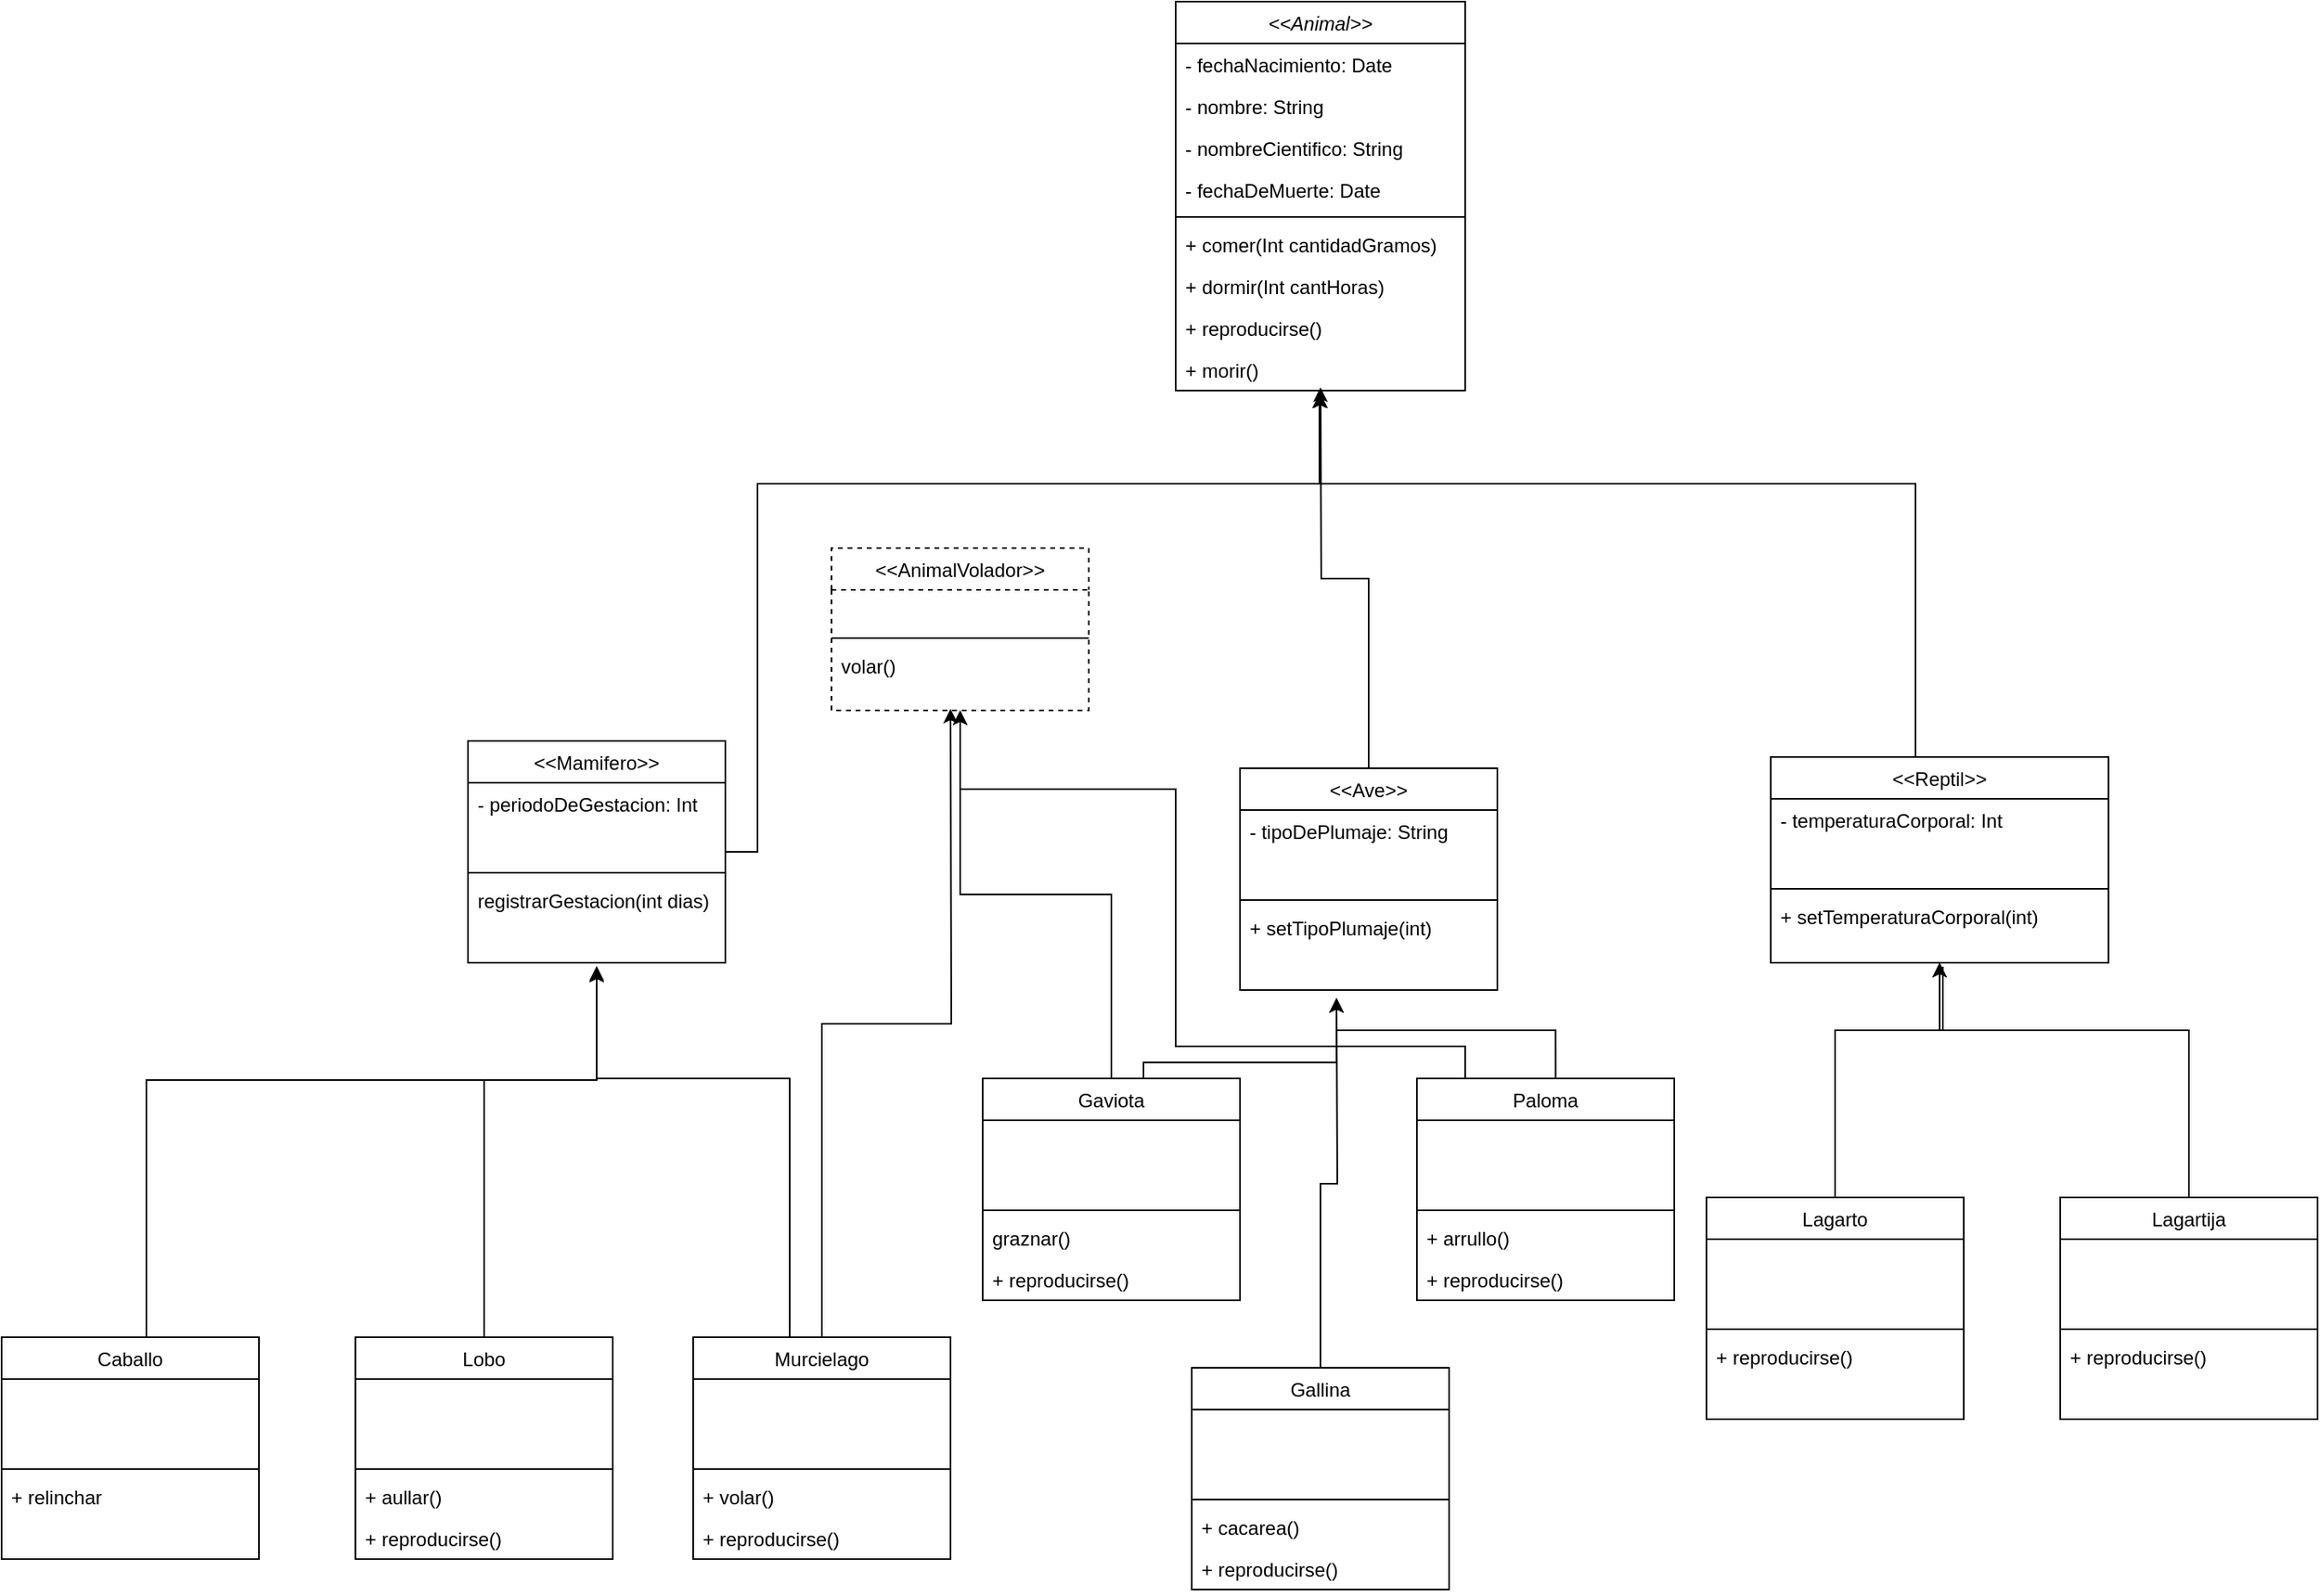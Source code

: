 <mxfile version="21.5.2" type="device">
  <diagram id="C5RBs43oDa-KdzZeNtuy" name="Page-1">
    <mxGraphModel dx="3197" dy="1965" grid="1" gridSize="10" guides="1" tooltips="1" connect="1" arrows="1" fold="1" page="1" pageScale="1" pageWidth="827" pageHeight="1169" math="0" shadow="0">
      <root>
        <mxCell id="WIyWlLk6GJQsqaUBKTNV-0" />
        <mxCell id="WIyWlLk6GJQsqaUBKTNV-1" parent="WIyWlLk6GJQsqaUBKTNV-0" />
        <mxCell id="zkfFHV4jXpPFQw0GAbJ--0" value="&lt;&lt;Animal&gt;&gt;" style="swimlane;fontStyle=2;align=center;verticalAlign=top;childLayout=stackLayout;horizontal=1;startSize=26;horizontalStack=0;resizeParent=1;resizeLast=0;collapsible=1;marginBottom=0;rounded=0;shadow=0;strokeWidth=1;" parent="WIyWlLk6GJQsqaUBKTNV-1" vertex="1">
          <mxGeometry x="40" y="70" width="180" height="242" as="geometry">
            <mxRectangle x="230" y="140" width="160" height="26" as="alternateBounds" />
          </mxGeometry>
        </mxCell>
        <mxCell id="U75NfMlTSn3KcqyZ_Lps-0" value="- fechaNacimiento: Date" style="text;align=left;verticalAlign=top;spacingLeft=4;spacingRight=4;overflow=hidden;rotatable=0;points=[[0,0.5],[1,0.5]];portConstraint=eastwest;" vertex="1" parent="zkfFHV4jXpPFQw0GAbJ--0">
          <mxGeometry y="26" width="180" height="26" as="geometry" />
        </mxCell>
        <mxCell id="U75NfMlTSn3KcqyZ_Lps-1" value="- nombre: String" style="text;align=left;verticalAlign=top;spacingLeft=4;spacingRight=4;overflow=hidden;rotatable=0;points=[[0,0.5],[1,0.5]];portConstraint=eastwest;" vertex="1" parent="zkfFHV4jXpPFQw0GAbJ--0">
          <mxGeometry y="52" width="180" height="26" as="geometry" />
        </mxCell>
        <mxCell id="zkfFHV4jXpPFQw0GAbJ--1" value="- nombreCientifico: String" style="text;align=left;verticalAlign=top;spacingLeft=4;spacingRight=4;overflow=hidden;rotatable=0;points=[[0,0.5],[1,0.5]];portConstraint=eastwest;" parent="zkfFHV4jXpPFQw0GAbJ--0" vertex="1">
          <mxGeometry y="78" width="180" height="26" as="geometry" />
        </mxCell>
        <mxCell id="U75NfMlTSn3KcqyZ_Lps-2" value="- fechaDeMuerte: Date" style="text;align=left;verticalAlign=top;spacingLeft=4;spacingRight=4;overflow=hidden;rotatable=0;points=[[0,0.5],[1,0.5]];portConstraint=eastwest;" vertex="1" parent="zkfFHV4jXpPFQw0GAbJ--0">
          <mxGeometry y="104" width="180" height="26" as="geometry" />
        </mxCell>
        <mxCell id="zkfFHV4jXpPFQw0GAbJ--4" value="" style="line;html=1;strokeWidth=1;align=left;verticalAlign=middle;spacingTop=-1;spacingLeft=3;spacingRight=3;rotatable=0;labelPosition=right;points=[];portConstraint=eastwest;" parent="zkfFHV4jXpPFQw0GAbJ--0" vertex="1">
          <mxGeometry y="130" width="180" height="8" as="geometry" />
        </mxCell>
        <mxCell id="U75NfMlTSn3KcqyZ_Lps-3" value="+ comer(Int cantidadGramos)" style="text;align=left;verticalAlign=top;spacingLeft=4;spacingRight=4;overflow=hidden;rotatable=0;points=[[0,0.5],[1,0.5]];portConstraint=eastwest;" vertex="1" parent="zkfFHV4jXpPFQw0GAbJ--0">
          <mxGeometry y="138" width="180" height="26" as="geometry" />
        </mxCell>
        <mxCell id="U75NfMlTSn3KcqyZ_Lps-68" value="+ dormir(Int cantHoras)" style="text;align=left;verticalAlign=top;spacingLeft=4;spacingRight=4;overflow=hidden;rotatable=0;points=[[0,0.5],[1,0.5]];portConstraint=eastwest;" vertex="1" parent="zkfFHV4jXpPFQw0GAbJ--0">
          <mxGeometry y="164" width="180" height="26" as="geometry" />
        </mxCell>
        <mxCell id="U75NfMlTSn3KcqyZ_Lps-70" value="+ reproducirse()" style="text;align=left;verticalAlign=top;spacingLeft=4;spacingRight=4;overflow=hidden;rotatable=0;points=[[0,0.5],[1,0.5]];portConstraint=eastwest;" vertex="1" parent="zkfFHV4jXpPFQw0GAbJ--0">
          <mxGeometry y="190" width="180" height="26" as="geometry" />
        </mxCell>
        <mxCell id="U75NfMlTSn3KcqyZ_Lps-69" value="+ morir()" style="text;align=left;verticalAlign=top;spacingLeft=4;spacingRight=4;overflow=hidden;rotatable=0;points=[[0,0.5],[1,0.5]];portConstraint=eastwest;" vertex="1" parent="zkfFHV4jXpPFQw0GAbJ--0">
          <mxGeometry y="216" width="180" height="26" as="geometry" />
        </mxCell>
        <mxCell id="U75NfMlTSn3KcqyZ_Lps-22" style="edgeStyle=orthogonalEdgeStyle;rounded=0;orthogonalLoop=1;jettySize=auto;html=1;entryX=0.445;entryY=1.149;entryDx=0;entryDy=0;entryPerimeter=0;" edge="1" parent="WIyWlLk6GJQsqaUBKTNV-1" source="U75NfMlTSn3KcqyZ_Lps-4">
          <mxGeometry relative="1" as="geometry">
            <mxPoint x="130.1" y="313.874" as="targetPoint" />
            <Array as="points">
              <mxPoint x="-220" y="370" />
              <mxPoint x="130" y="370" />
            </Array>
          </mxGeometry>
        </mxCell>
        <mxCell id="U75NfMlTSn3KcqyZ_Lps-4" value="&lt;&lt;Mamifero&gt;&gt;" style="swimlane;fontStyle=0;align=center;verticalAlign=top;childLayout=stackLayout;horizontal=1;startSize=26;horizontalStack=0;resizeParent=1;resizeLast=0;collapsible=1;marginBottom=0;rounded=0;shadow=0;strokeWidth=1;" vertex="1" parent="WIyWlLk6GJQsqaUBKTNV-1">
          <mxGeometry x="-400" y="530" width="160" height="138" as="geometry">
            <mxRectangle x="130" y="380" width="160" height="26" as="alternateBounds" />
          </mxGeometry>
        </mxCell>
        <mxCell id="U75NfMlTSn3KcqyZ_Lps-5" value="- periodoDeGestacion: Int" style="text;align=left;verticalAlign=top;spacingLeft=4;spacingRight=4;overflow=hidden;rotatable=0;points=[[0,0.5],[1,0.5]];portConstraint=eastwest;" vertex="1" parent="U75NfMlTSn3KcqyZ_Lps-4">
          <mxGeometry y="26" width="160" height="26" as="geometry" />
        </mxCell>
        <mxCell id="U75NfMlTSn3KcqyZ_Lps-6" value=" " style="text;align=left;verticalAlign=top;spacingLeft=4;spacingRight=4;overflow=hidden;rotatable=0;points=[[0,0.5],[1,0.5]];portConstraint=eastwest;rounded=0;shadow=0;html=0;" vertex="1" parent="U75NfMlTSn3KcqyZ_Lps-4">
          <mxGeometry y="52" width="160" height="26" as="geometry" />
        </mxCell>
        <mxCell id="U75NfMlTSn3KcqyZ_Lps-7" value="" style="line;html=1;strokeWidth=1;align=left;verticalAlign=middle;spacingTop=-1;spacingLeft=3;spacingRight=3;rotatable=0;labelPosition=right;points=[];portConstraint=eastwest;" vertex="1" parent="U75NfMlTSn3KcqyZ_Lps-4">
          <mxGeometry y="78" width="160" height="8" as="geometry" />
        </mxCell>
        <mxCell id="U75NfMlTSn3KcqyZ_Lps-9" value="registrarGestacion(int dias)" style="text;align=left;verticalAlign=top;spacingLeft=4;spacingRight=4;overflow=hidden;rotatable=0;points=[[0,0.5],[1,0.5]];portConstraint=eastwest;" vertex="1" parent="U75NfMlTSn3KcqyZ_Lps-4">
          <mxGeometry y="86" width="160" height="26" as="geometry" />
        </mxCell>
        <mxCell id="U75NfMlTSn3KcqyZ_Lps-23" style="edgeStyle=orthogonalEdgeStyle;rounded=0;orthogonalLoop=1;jettySize=auto;html=1;" edge="1" parent="WIyWlLk6GJQsqaUBKTNV-1" source="U75NfMlTSn3KcqyZ_Lps-10">
          <mxGeometry relative="1" as="geometry">
            <mxPoint x="130" y="310" as="targetPoint" />
          </mxGeometry>
        </mxCell>
        <mxCell id="U75NfMlTSn3KcqyZ_Lps-10" value="&lt;&lt;Ave&gt;&gt;" style="swimlane;fontStyle=0;align=center;verticalAlign=top;childLayout=stackLayout;horizontal=1;startSize=26;horizontalStack=0;resizeParent=1;resizeLast=0;collapsible=1;marginBottom=0;rounded=0;shadow=0;strokeWidth=1;" vertex="1" parent="WIyWlLk6GJQsqaUBKTNV-1">
          <mxGeometry x="80" y="547" width="160" height="138" as="geometry">
            <mxRectangle x="130" y="380" width="160" height="26" as="alternateBounds" />
          </mxGeometry>
        </mxCell>
        <mxCell id="U75NfMlTSn3KcqyZ_Lps-11" value="- tipoDePlumaje: String" style="text;align=left;verticalAlign=top;spacingLeft=4;spacingRight=4;overflow=hidden;rotatable=0;points=[[0,0.5],[1,0.5]];portConstraint=eastwest;" vertex="1" parent="U75NfMlTSn3KcqyZ_Lps-10">
          <mxGeometry y="26" width="160" height="26" as="geometry" />
        </mxCell>
        <mxCell id="U75NfMlTSn3KcqyZ_Lps-12" value=" " style="text;align=left;verticalAlign=top;spacingLeft=4;spacingRight=4;overflow=hidden;rotatable=0;points=[[0,0.5],[1,0.5]];portConstraint=eastwest;rounded=0;shadow=0;html=0;" vertex="1" parent="U75NfMlTSn3KcqyZ_Lps-10">
          <mxGeometry y="52" width="160" height="26" as="geometry" />
        </mxCell>
        <mxCell id="U75NfMlTSn3KcqyZ_Lps-13" value="" style="line;html=1;strokeWidth=1;align=left;verticalAlign=middle;spacingTop=-1;spacingLeft=3;spacingRight=3;rotatable=0;labelPosition=right;points=[];portConstraint=eastwest;" vertex="1" parent="U75NfMlTSn3KcqyZ_Lps-10">
          <mxGeometry y="78" width="160" height="8" as="geometry" />
        </mxCell>
        <mxCell id="U75NfMlTSn3KcqyZ_Lps-112" value="+ setTipoPlumaje(int)" style="text;align=left;verticalAlign=top;spacingLeft=4;spacingRight=4;overflow=hidden;rotatable=0;points=[[0,0.5],[1,0.5]];portConstraint=eastwest;" vertex="1" parent="U75NfMlTSn3KcqyZ_Lps-10">
          <mxGeometry y="86" width="160" height="26" as="geometry" />
        </mxCell>
        <mxCell id="U75NfMlTSn3KcqyZ_Lps-24" style="edgeStyle=orthogonalEdgeStyle;rounded=0;orthogonalLoop=1;jettySize=auto;html=1;entryX=0.441;entryY=1.149;entryDx=0;entryDy=0;entryPerimeter=0;" edge="1" parent="WIyWlLk6GJQsqaUBKTNV-1" source="U75NfMlTSn3KcqyZ_Lps-16">
          <mxGeometry relative="1" as="geometry">
            <mxPoint x="129.38" y="313.874" as="targetPoint" />
            <Array as="points">
              <mxPoint x="500" y="370" />
              <mxPoint x="129" y="370" />
            </Array>
          </mxGeometry>
        </mxCell>
        <mxCell id="U75NfMlTSn3KcqyZ_Lps-16" value="&lt;&lt;Reptil&gt;&gt;" style="swimlane;fontStyle=0;align=center;verticalAlign=top;childLayout=stackLayout;horizontal=1;startSize=26;horizontalStack=0;resizeParent=1;resizeLast=0;collapsible=1;marginBottom=0;rounded=0;shadow=0;strokeWidth=1;" vertex="1" parent="WIyWlLk6GJQsqaUBKTNV-1">
          <mxGeometry x="410" y="540" width="210" height="128" as="geometry">
            <mxRectangle x="130" y="380" width="160" height="26" as="alternateBounds" />
          </mxGeometry>
        </mxCell>
        <mxCell id="U75NfMlTSn3KcqyZ_Lps-17" value="- temperaturaCorporal: Int" style="text;align=left;verticalAlign=top;spacingLeft=4;spacingRight=4;overflow=hidden;rotatable=0;points=[[0,0.5],[1,0.5]];portConstraint=eastwest;" vertex="1" parent="U75NfMlTSn3KcqyZ_Lps-16">
          <mxGeometry y="26" width="210" height="26" as="geometry" />
        </mxCell>
        <mxCell id="U75NfMlTSn3KcqyZ_Lps-18" value=" " style="text;align=left;verticalAlign=top;spacingLeft=4;spacingRight=4;overflow=hidden;rotatable=0;points=[[0,0.5],[1,0.5]];portConstraint=eastwest;rounded=0;shadow=0;html=0;" vertex="1" parent="U75NfMlTSn3KcqyZ_Lps-16">
          <mxGeometry y="52" width="210" height="26" as="geometry" />
        </mxCell>
        <mxCell id="U75NfMlTSn3KcqyZ_Lps-19" value="" style="line;html=1;strokeWidth=1;align=left;verticalAlign=middle;spacingTop=-1;spacingLeft=3;spacingRight=3;rotatable=0;labelPosition=right;points=[];portConstraint=eastwest;" vertex="1" parent="U75NfMlTSn3KcqyZ_Lps-16">
          <mxGeometry y="78" width="210" height="8" as="geometry" />
        </mxCell>
        <mxCell id="U75NfMlTSn3KcqyZ_Lps-21" value="+ setTemperaturaCorporal(int)" style="text;align=left;verticalAlign=top;spacingLeft=4;spacingRight=4;overflow=hidden;rotatable=0;points=[[0,0.5],[1,0.5]];portConstraint=eastwest;" vertex="1" parent="U75NfMlTSn3KcqyZ_Lps-16">
          <mxGeometry y="86" width="210" height="26" as="geometry" />
        </mxCell>
        <mxCell id="U75NfMlTSn3KcqyZ_Lps-81" style="edgeStyle=orthogonalEdgeStyle;rounded=0;orthogonalLoop=1;jettySize=auto;html=1;" edge="1" parent="WIyWlLk6GJQsqaUBKTNV-1" source="U75NfMlTSn3KcqyZ_Lps-25">
          <mxGeometry relative="1" as="geometry">
            <mxPoint x="140" y="690" as="targetPoint" />
            <Array as="points">
              <mxPoint x="20" y="730" />
              <mxPoint x="140" y="730" />
            </Array>
          </mxGeometry>
        </mxCell>
        <mxCell id="U75NfMlTSn3KcqyZ_Lps-95" style="edgeStyle=orthogonalEdgeStyle;rounded=0;orthogonalLoop=1;jettySize=auto;html=1;entryX=0.5;entryY=1;entryDx=0;entryDy=0;" edge="1" parent="WIyWlLk6GJQsqaUBKTNV-1" source="U75NfMlTSn3KcqyZ_Lps-25" target="U75NfMlTSn3KcqyZ_Lps-88">
          <mxGeometry relative="1" as="geometry" />
        </mxCell>
        <mxCell id="U75NfMlTSn3KcqyZ_Lps-25" value="Gaviota" style="swimlane;fontStyle=0;align=center;verticalAlign=top;childLayout=stackLayout;horizontal=1;startSize=26;horizontalStack=0;resizeParent=1;resizeLast=0;collapsible=1;marginBottom=0;rounded=0;shadow=0;strokeWidth=1;" vertex="1" parent="WIyWlLk6GJQsqaUBKTNV-1">
          <mxGeometry x="-80" y="740" width="160" height="138" as="geometry">
            <mxRectangle x="130" y="380" width="160" height="26" as="alternateBounds" />
          </mxGeometry>
        </mxCell>
        <mxCell id="U75NfMlTSn3KcqyZ_Lps-26" value=" " style="text;align=left;verticalAlign=top;spacingLeft=4;spacingRight=4;overflow=hidden;rotatable=0;points=[[0,0.5],[1,0.5]];portConstraint=eastwest;" vertex="1" parent="U75NfMlTSn3KcqyZ_Lps-25">
          <mxGeometry y="26" width="160" height="26" as="geometry" />
        </mxCell>
        <mxCell id="U75NfMlTSn3KcqyZ_Lps-27" value=" " style="text;align=left;verticalAlign=top;spacingLeft=4;spacingRight=4;overflow=hidden;rotatable=0;points=[[0,0.5],[1,0.5]];portConstraint=eastwest;rounded=0;shadow=0;html=0;" vertex="1" parent="U75NfMlTSn3KcqyZ_Lps-25">
          <mxGeometry y="52" width="160" height="26" as="geometry" />
        </mxCell>
        <mxCell id="U75NfMlTSn3KcqyZ_Lps-28" value="" style="line;html=1;strokeWidth=1;align=left;verticalAlign=middle;spacingTop=-1;spacingLeft=3;spacingRight=3;rotatable=0;labelPosition=right;points=[];portConstraint=eastwest;" vertex="1" parent="U75NfMlTSn3KcqyZ_Lps-25">
          <mxGeometry y="78" width="160" height="8" as="geometry" />
        </mxCell>
        <mxCell id="U75NfMlTSn3KcqyZ_Lps-30" value="graznar()" style="text;align=left;verticalAlign=top;spacingLeft=4;spacingRight=4;overflow=hidden;rotatable=0;points=[[0,0.5],[1,0.5]];portConstraint=eastwest;" vertex="1" parent="U75NfMlTSn3KcqyZ_Lps-25">
          <mxGeometry y="86" width="160" height="26" as="geometry" />
        </mxCell>
        <mxCell id="U75NfMlTSn3KcqyZ_Lps-107" value="+ reproducirse()" style="text;align=left;verticalAlign=top;spacingLeft=4;spacingRight=4;overflow=hidden;rotatable=0;points=[[0,0.5],[1,0.5]];portConstraint=eastwest;" vertex="1" parent="U75NfMlTSn3KcqyZ_Lps-25">
          <mxGeometry y="112" width="160" height="26" as="geometry" />
        </mxCell>
        <mxCell id="U75NfMlTSn3KcqyZ_Lps-80" style="edgeStyle=orthogonalEdgeStyle;rounded=0;orthogonalLoop=1;jettySize=auto;html=1;exitX=0.539;exitY=-0.004;exitDx=0;exitDy=0;exitPerimeter=0;" edge="1" parent="WIyWlLk6GJQsqaUBKTNV-1" source="U75NfMlTSn3KcqyZ_Lps-31">
          <mxGeometry relative="1" as="geometry">
            <mxPoint x="140" y="690" as="targetPoint" />
            <Array as="points">
              <mxPoint x="276" y="710" />
              <mxPoint x="140" y="710" />
            </Array>
          </mxGeometry>
        </mxCell>
        <mxCell id="U75NfMlTSn3KcqyZ_Lps-96" style="edgeStyle=orthogonalEdgeStyle;rounded=0;orthogonalLoop=1;jettySize=auto;html=1;entryX=0.5;entryY=1;entryDx=0;entryDy=0;" edge="1" parent="WIyWlLk6GJQsqaUBKTNV-1" source="U75NfMlTSn3KcqyZ_Lps-31" target="U75NfMlTSn3KcqyZ_Lps-88">
          <mxGeometry relative="1" as="geometry">
            <Array as="points">
              <mxPoint x="220" y="720" />
              <mxPoint x="40" y="720" />
              <mxPoint x="40" y="560" />
              <mxPoint x="-94" y="560" />
            </Array>
          </mxGeometry>
        </mxCell>
        <mxCell id="U75NfMlTSn3KcqyZ_Lps-31" value="Paloma" style="swimlane;fontStyle=0;align=center;verticalAlign=top;childLayout=stackLayout;horizontal=1;startSize=26;horizontalStack=0;resizeParent=1;resizeLast=0;collapsible=1;marginBottom=0;rounded=0;shadow=0;strokeWidth=1;" vertex="1" parent="WIyWlLk6GJQsqaUBKTNV-1">
          <mxGeometry x="190" y="740" width="160" height="138" as="geometry">
            <mxRectangle x="130" y="380" width="160" height="26" as="alternateBounds" />
          </mxGeometry>
        </mxCell>
        <mxCell id="U75NfMlTSn3KcqyZ_Lps-32" value=" " style="text;align=left;verticalAlign=top;spacingLeft=4;spacingRight=4;overflow=hidden;rotatable=0;points=[[0,0.5],[1,0.5]];portConstraint=eastwest;" vertex="1" parent="U75NfMlTSn3KcqyZ_Lps-31">
          <mxGeometry y="26" width="160" height="26" as="geometry" />
        </mxCell>
        <mxCell id="U75NfMlTSn3KcqyZ_Lps-33" value=" " style="text;align=left;verticalAlign=top;spacingLeft=4;spacingRight=4;overflow=hidden;rotatable=0;points=[[0,0.5],[1,0.5]];portConstraint=eastwest;rounded=0;shadow=0;html=0;" vertex="1" parent="U75NfMlTSn3KcqyZ_Lps-31">
          <mxGeometry y="52" width="160" height="26" as="geometry" />
        </mxCell>
        <mxCell id="U75NfMlTSn3KcqyZ_Lps-34" value="" style="line;html=1;strokeWidth=1;align=left;verticalAlign=middle;spacingTop=-1;spacingLeft=3;spacingRight=3;rotatable=0;labelPosition=right;points=[];portConstraint=eastwest;" vertex="1" parent="U75NfMlTSn3KcqyZ_Lps-31">
          <mxGeometry y="78" width="160" height="8" as="geometry" />
        </mxCell>
        <mxCell id="U75NfMlTSn3KcqyZ_Lps-36" value="+ arrullo()" style="text;align=left;verticalAlign=top;spacingLeft=4;spacingRight=4;overflow=hidden;rotatable=0;points=[[0,0.5],[1,0.5]];portConstraint=eastwest;" vertex="1" parent="U75NfMlTSn3KcqyZ_Lps-31">
          <mxGeometry y="86" width="160" height="26" as="geometry" />
        </mxCell>
        <mxCell id="U75NfMlTSn3KcqyZ_Lps-108" value="+ reproducirse()" style="text;align=left;verticalAlign=top;spacingLeft=4;spacingRight=4;overflow=hidden;rotatable=0;points=[[0,0.5],[1,0.5]];portConstraint=eastwest;" vertex="1" parent="U75NfMlTSn3KcqyZ_Lps-31">
          <mxGeometry y="112" width="160" height="26" as="geometry" />
        </mxCell>
        <mxCell id="U75NfMlTSn3KcqyZ_Lps-86" style="edgeStyle=orthogonalEdgeStyle;rounded=0;orthogonalLoop=1;jettySize=auto;html=1;" edge="1" parent="WIyWlLk6GJQsqaUBKTNV-1" source="U75NfMlTSn3KcqyZ_Lps-37">
          <mxGeometry relative="1" as="geometry">
            <mxPoint x="-320" y="671" as="targetPoint" />
            <Array as="points">
              <mxPoint x="-600" y="741" />
              <mxPoint x="-320" y="741" />
            </Array>
          </mxGeometry>
        </mxCell>
        <mxCell id="U75NfMlTSn3KcqyZ_Lps-37" value="Caballo" style="swimlane;fontStyle=0;align=center;verticalAlign=top;childLayout=stackLayout;horizontal=1;startSize=26;horizontalStack=0;resizeParent=1;resizeLast=0;collapsible=1;marginBottom=0;rounded=0;shadow=0;strokeWidth=1;" vertex="1" parent="WIyWlLk6GJQsqaUBKTNV-1">
          <mxGeometry x="-690" y="901" width="160" height="138" as="geometry">
            <mxRectangle x="130" y="380" width="160" height="26" as="alternateBounds" />
          </mxGeometry>
        </mxCell>
        <mxCell id="U75NfMlTSn3KcqyZ_Lps-38" value=" " style="text;align=left;verticalAlign=top;spacingLeft=4;spacingRight=4;overflow=hidden;rotatable=0;points=[[0,0.5],[1,0.5]];portConstraint=eastwest;" vertex="1" parent="U75NfMlTSn3KcqyZ_Lps-37">
          <mxGeometry y="26" width="160" height="26" as="geometry" />
        </mxCell>
        <mxCell id="U75NfMlTSn3KcqyZ_Lps-39" value=" " style="text;align=left;verticalAlign=top;spacingLeft=4;spacingRight=4;overflow=hidden;rotatable=0;points=[[0,0.5],[1,0.5]];portConstraint=eastwest;rounded=0;shadow=0;html=0;" vertex="1" parent="U75NfMlTSn3KcqyZ_Lps-37">
          <mxGeometry y="52" width="160" height="26" as="geometry" />
        </mxCell>
        <mxCell id="U75NfMlTSn3KcqyZ_Lps-40" value="" style="line;html=1;strokeWidth=1;align=left;verticalAlign=middle;spacingTop=-1;spacingLeft=3;spacingRight=3;rotatable=0;labelPosition=right;points=[];portConstraint=eastwest;" vertex="1" parent="U75NfMlTSn3KcqyZ_Lps-37">
          <mxGeometry y="78" width="160" height="8" as="geometry" />
        </mxCell>
        <mxCell id="U75NfMlTSn3KcqyZ_Lps-42" value="+ relinchar" style="text;align=left;verticalAlign=top;spacingLeft=4;spacingRight=4;overflow=hidden;rotatable=0;points=[[0,0.5],[1,0.5]];portConstraint=eastwest;" vertex="1" parent="U75NfMlTSn3KcqyZ_Lps-37">
          <mxGeometry y="86" width="160" height="26" as="geometry" />
        </mxCell>
        <mxCell id="U75NfMlTSn3KcqyZ_Lps-85" style="edgeStyle=orthogonalEdgeStyle;rounded=0;orthogonalLoop=1;jettySize=auto;html=1;" edge="1" parent="WIyWlLk6GJQsqaUBKTNV-1" source="U75NfMlTSn3KcqyZ_Lps-43">
          <mxGeometry relative="1" as="geometry">
            <mxPoint x="-320" y="671" as="targetPoint" />
            <Array as="points">
              <mxPoint x="-390" y="741" />
              <mxPoint x="-320" y="741" />
              <mxPoint x="-320" y="671" />
            </Array>
          </mxGeometry>
        </mxCell>
        <mxCell id="U75NfMlTSn3KcqyZ_Lps-43" value="Lobo" style="swimlane;fontStyle=0;align=center;verticalAlign=top;childLayout=stackLayout;horizontal=1;startSize=26;horizontalStack=0;resizeParent=1;resizeLast=0;collapsible=1;marginBottom=0;rounded=0;shadow=0;strokeWidth=1;" vertex="1" parent="WIyWlLk6GJQsqaUBKTNV-1">
          <mxGeometry x="-470" y="901" width="160" height="138" as="geometry">
            <mxRectangle x="130" y="380" width="160" height="26" as="alternateBounds" />
          </mxGeometry>
        </mxCell>
        <mxCell id="U75NfMlTSn3KcqyZ_Lps-44" value=" " style="text;align=left;verticalAlign=top;spacingLeft=4;spacingRight=4;overflow=hidden;rotatable=0;points=[[0,0.5],[1,0.5]];portConstraint=eastwest;" vertex="1" parent="U75NfMlTSn3KcqyZ_Lps-43">
          <mxGeometry y="26" width="160" height="26" as="geometry" />
        </mxCell>
        <mxCell id="U75NfMlTSn3KcqyZ_Lps-45" value=" " style="text;align=left;verticalAlign=top;spacingLeft=4;spacingRight=4;overflow=hidden;rotatable=0;points=[[0,0.5],[1,0.5]];portConstraint=eastwest;rounded=0;shadow=0;html=0;" vertex="1" parent="U75NfMlTSn3KcqyZ_Lps-43">
          <mxGeometry y="52" width="160" height="26" as="geometry" />
        </mxCell>
        <mxCell id="U75NfMlTSn3KcqyZ_Lps-46" value="" style="line;html=1;strokeWidth=1;align=left;verticalAlign=middle;spacingTop=-1;spacingLeft=3;spacingRight=3;rotatable=0;labelPosition=right;points=[];portConstraint=eastwest;" vertex="1" parent="U75NfMlTSn3KcqyZ_Lps-43">
          <mxGeometry y="78" width="160" height="8" as="geometry" />
        </mxCell>
        <mxCell id="U75NfMlTSn3KcqyZ_Lps-48" value="+ aullar()" style="text;align=left;verticalAlign=top;spacingLeft=4;spacingRight=4;overflow=hidden;rotatable=0;points=[[0,0.5],[1,0.5]];portConstraint=eastwest;" vertex="1" parent="U75NfMlTSn3KcqyZ_Lps-43">
          <mxGeometry y="86" width="160" height="26" as="geometry" />
        </mxCell>
        <mxCell id="U75NfMlTSn3KcqyZ_Lps-104" value="+ reproducirse()" style="text;align=left;verticalAlign=top;spacingLeft=4;spacingRight=4;overflow=hidden;rotatable=0;points=[[0,0.5],[1,0.5]];portConstraint=eastwest;" vertex="1" parent="U75NfMlTSn3KcqyZ_Lps-43">
          <mxGeometry y="112" width="160" height="26" as="geometry" />
        </mxCell>
        <mxCell id="U75NfMlTSn3KcqyZ_Lps-87" style="edgeStyle=orthogonalEdgeStyle;rounded=0;orthogonalLoop=1;jettySize=auto;html=1;" edge="1" parent="WIyWlLk6GJQsqaUBKTNV-1" source="U75NfMlTSn3KcqyZ_Lps-49">
          <mxGeometry relative="1" as="geometry">
            <mxPoint x="-320" y="670" as="targetPoint" />
            <Array as="points">
              <mxPoint x="-200" y="740" />
              <mxPoint x="-320" y="740" />
            </Array>
          </mxGeometry>
        </mxCell>
        <mxCell id="U75NfMlTSn3KcqyZ_Lps-94" style="edgeStyle=orthogonalEdgeStyle;rounded=0;orthogonalLoop=1;jettySize=auto;html=1;" edge="1" parent="WIyWlLk6GJQsqaUBKTNV-1" source="U75NfMlTSn3KcqyZ_Lps-49">
          <mxGeometry relative="1" as="geometry">
            <mxPoint x="-100" y="510.0" as="targetPoint" />
          </mxGeometry>
        </mxCell>
        <mxCell id="U75NfMlTSn3KcqyZ_Lps-49" value="Murcielago" style="swimlane;fontStyle=0;align=center;verticalAlign=top;childLayout=stackLayout;horizontal=1;startSize=26;horizontalStack=0;resizeParent=1;resizeLast=0;collapsible=1;marginBottom=0;rounded=0;shadow=0;strokeWidth=1;" vertex="1" parent="WIyWlLk6GJQsqaUBKTNV-1">
          <mxGeometry x="-260" y="901" width="160" height="138" as="geometry">
            <mxRectangle x="130" y="380" width="160" height="26" as="alternateBounds" />
          </mxGeometry>
        </mxCell>
        <mxCell id="U75NfMlTSn3KcqyZ_Lps-50" value=" " style="text;align=left;verticalAlign=top;spacingLeft=4;spacingRight=4;overflow=hidden;rotatable=0;points=[[0,0.5],[1,0.5]];portConstraint=eastwest;" vertex="1" parent="U75NfMlTSn3KcqyZ_Lps-49">
          <mxGeometry y="26" width="160" height="26" as="geometry" />
        </mxCell>
        <mxCell id="U75NfMlTSn3KcqyZ_Lps-51" value=" " style="text;align=left;verticalAlign=top;spacingLeft=4;spacingRight=4;overflow=hidden;rotatable=0;points=[[0,0.5],[1,0.5]];portConstraint=eastwest;rounded=0;shadow=0;html=0;" vertex="1" parent="U75NfMlTSn3KcqyZ_Lps-49">
          <mxGeometry y="52" width="160" height="26" as="geometry" />
        </mxCell>
        <mxCell id="U75NfMlTSn3KcqyZ_Lps-52" value="" style="line;html=1;strokeWidth=1;align=left;verticalAlign=middle;spacingTop=-1;spacingLeft=3;spacingRight=3;rotatable=0;labelPosition=right;points=[];portConstraint=eastwest;" vertex="1" parent="U75NfMlTSn3KcqyZ_Lps-49">
          <mxGeometry y="78" width="160" height="8" as="geometry" />
        </mxCell>
        <mxCell id="U75NfMlTSn3KcqyZ_Lps-54" value="+ volar()" style="text;align=left;verticalAlign=top;spacingLeft=4;spacingRight=4;overflow=hidden;rotatable=0;points=[[0,0.5],[1,0.5]];portConstraint=eastwest;" vertex="1" parent="U75NfMlTSn3KcqyZ_Lps-49">
          <mxGeometry y="86" width="160" height="26" as="geometry" />
        </mxCell>
        <mxCell id="U75NfMlTSn3KcqyZ_Lps-105" value="+ reproducirse()" style="text;align=left;verticalAlign=top;spacingLeft=4;spacingRight=4;overflow=hidden;rotatable=0;points=[[0,0.5],[1,0.5]];portConstraint=eastwest;" vertex="1" parent="U75NfMlTSn3KcqyZ_Lps-49">
          <mxGeometry y="112" width="160" height="26" as="geometry" />
        </mxCell>
        <mxCell id="U75NfMlTSn3KcqyZ_Lps-83" style="edgeStyle=orthogonalEdgeStyle;rounded=0;orthogonalLoop=1;jettySize=auto;html=1;entryX=0.5;entryY=1;entryDx=0;entryDy=0;" edge="1" parent="WIyWlLk6GJQsqaUBKTNV-1" source="U75NfMlTSn3KcqyZ_Lps-55" target="U75NfMlTSn3KcqyZ_Lps-16">
          <mxGeometry relative="1" as="geometry">
            <Array as="points">
              <mxPoint x="450" y="710" />
              <mxPoint x="517" y="710" />
              <mxPoint x="517" y="671" />
              <mxPoint x="515" y="671" />
            </Array>
          </mxGeometry>
        </mxCell>
        <mxCell id="U75NfMlTSn3KcqyZ_Lps-55" value="Lagarto" style="swimlane;fontStyle=0;align=center;verticalAlign=top;childLayout=stackLayout;horizontal=1;startSize=26;horizontalStack=0;resizeParent=1;resizeLast=0;collapsible=1;marginBottom=0;rounded=0;shadow=0;strokeWidth=1;" vertex="1" parent="WIyWlLk6GJQsqaUBKTNV-1">
          <mxGeometry x="370" y="814" width="160" height="138" as="geometry">
            <mxRectangle x="130" y="380" width="160" height="26" as="alternateBounds" />
          </mxGeometry>
        </mxCell>
        <mxCell id="U75NfMlTSn3KcqyZ_Lps-56" value=" " style="text;align=left;verticalAlign=top;spacingLeft=4;spacingRight=4;overflow=hidden;rotatable=0;points=[[0,0.5],[1,0.5]];portConstraint=eastwest;" vertex="1" parent="U75NfMlTSn3KcqyZ_Lps-55">
          <mxGeometry y="26" width="160" height="26" as="geometry" />
        </mxCell>
        <mxCell id="U75NfMlTSn3KcqyZ_Lps-57" value=" " style="text;align=left;verticalAlign=top;spacingLeft=4;spacingRight=4;overflow=hidden;rotatable=0;points=[[0,0.5],[1,0.5]];portConstraint=eastwest;rounded=0;shadow=0;html=0;" vertex="1" parent="U75NfMlTSn3KcqyZ_Lps-55">
          <mxGeometry y="52" width="160" height="26" as="geometry" />
        </mxCell>
        <mxCell id="U75NfMlTSn3KcqyZ_Lps-58" value="" style="line;html=1;strokeWidth=1;align=left;verticalAlign=middle;spacingTop=-1;spacingLeft=3;spacingRight=3;rotatable=0;labelPosition=right;points=[];portConstraint=eastwest;" vertex="1" parent="U75NfMlTSn3KcqyZ_Lps-55">
          <mxGeometry y="78" width="160" height="8" as="geometry" />
        </mxCell>
        <mxCell id="U75NfMlTSn3KcqyZ_Lps-109" value="+ reproducirse()" style="text;align=left;verticalAlign=top;spacingLeft=4;spacingRight=4;overflow=hidden;rotatable=0;points=[[0,0.5],[1,0.5]];portConstraint=eastwest;" vertex="1" parent="U75NfMlTSn3KcqyZ_Lps-55">
          <mxGeometry y="86" width="160" height="26" as="geometry" />
        </mxCell>
        <mxCell id="U75NfMlTSn3KcqyZ_Lps-60" value=" " style="text;align=left;verticalAlign=top;spacingLeft=4;spacingRight=4;overflow=hidden;rotatable=0;points=[[0,0.5],[1,0.5]];portConstraint=eastwest;" vertex="1" parent="U75NfMlTSn3KcqyZ_Lps-55">
          <mxGeometry y="112" width="160" height="26" as="geometry" />
        </mxCell>
        <mxCell id="U75NfMlTSn3KcqyZ_Lps-79" style="edgeStyle=orthogonalEdgeStyle;rounded=0;orthogonalLoop=1;jettySize=auto;html=1;entryX=0.5;entryY=1;entryDx=0;entryDy=0;" edge="1" parent="WIyWlLk6GJQsqaUBKTNV-1" source="U75NfMlTSn3KcqyZ_Lps-61" target="U75NfMlTSn3KcqyZ_Lps-16">
          <mxGeometry relative="1" as="geometry">
            <Array as="points">
              <mxPoint x="670" y="710" />
              <mxPoint x="515" y="710" />
            </Array>
          </mxGeometry>
        </mxCell>
        <mxCell id="U75NfMlTSn3KcqyZ_Lps-61" value="Lagartija" style="swimlane;fontStyle=0;align=center;verticalAlign=top;childLayout=stackLayout;horizontal=1;startSize=26;horizontalStack=0;resizeParent=1;resizeLast=0;collapsible=1;marginBottom=0;rounded=0;shadow=0;strokeWidth=1;" vertex="1" parent="WIyWlLk6GJQsqaUBKTNV-1">
          <mxGeometry x="590" y="814" width="160" height="138" as="geometry">
            <mxRectangle x="130" y="380" width="160" height="26" as="alternateBounds" />
          </mxGeometry>
        </mxCell>
        <mxCell id="U75NfMlTSn3KcqyZ_Lps-62" value=" " style="text;align=left;verticalAlign=top;spacingLeft=4;spacingRight=4;overflow=hidden;rotatable=0;points=[[0,0.5],[1,0.5]];portConstraint=eastwest;" vertex="1" parent="U75NfMlTSn3KcqyZ_Lps-61">
          <mxGeometry y="26" width="160" height="26" as="geometry" />
        </mxCell>
        <mxCell id="U75NfMlTSn3KcqyZ_Lps-63" value=" " style="text;align=left;verticalAlign=top;spacingLeft=4;spacingRight=4;overflow=hidden;rotatable=0;points=[[0,0.5],[1,0.5]];portConstraint=eastwest;rounded=0;shadow=0;html=0;" vertex="1" parent="U75NfMlTSn3KcqyZ_Lps-61">
          <mxGeometry y="52" width="160" height="26" as="geometry" />
        </mxCell>
        <mxCell id="U75NfMlTSn3KcqyZ_Lps-64" value="" style="line;html=1;strokeWidth=1;align=left;verticalAlign=middle;spacingTop=-1;spacingLeft=3;spacingRight=3;rotatable=0;labelPosition=right;points=[];portConstraint=eastwest;" vertex="1" parent="U75NfMlTSn3KcqyZ_Lps-61">
          <mxGeometry y="78" width="160" height="8" as="geometry" />
        </mxCell>
        <mxCell id="U75NfMlTSn3KcqyZ_Lps-110" value="+ reproducirse()" style="text;align=left;verticalAlign=top;spacingLeft=4;spacingRight=4;overflow=hidden;rotatable=0;points=[[0,0.5],[1,0.5]];portConstraint=eastwest;" vertex="1" parent="U75NfMlTSn3KcqyZ_Lps-61">
          <mxGeometry y="86" width="160" height="26" as="geometry" />
        </mxCell>
        <mxCell id="U75NfMlTSn3KcqyZ_Lps-66" value=" " style="text;align=left;verticalAlign=top;spacingLeft=4;spacingRight=4;overflow=hidden;rotatable=0;points=[[0,0.5],[1,0.5]];portConstraint=eastwest;" vertex="1" parent="U75NfMlTSn3KcqyZ_Lps-61">
          <mxGeometry y="112" width="160" height="26" as="geometry" />
        </mxCell>
        <mxCell id="U75NfMlTSn3KcqyZ_Lps-88" value="&lt;&lt;AnimalVolador&gt;&gt;" style="swimlane;fontStyle=0;align=center;verticalAlign=top;childLayout=stackLayout;horizontal=1;startSize=26;horizontalStack=0;resizeParent=1;resizeLast=0;collapsible=1;marginBottom=0;rounded=0;shadow=0;strokeWidth=1;dashed=1;" vertex="1" parent="WIyWlLk6GJQsqaUBKTNV-1">
          <mxGeometry x="-174" y="410" width="160" height="101" as="geometry">
            <mxRectangle x="130" y="380" width="160" height="26" as="alternateBounds" />
          </mxGeometry>
        </mxCell>
        <mxCell id="U75NfMlTSn3KcqyZ_Lps-90" value=" " style="text;align=left;verticalAlign=top;spacingLeft=4;spacingRight=4;overflow=hidden;rotatable=0;points=[[0,0.5],[1,0.5]];portConstraint=eastwest;rounded=0;shadow=0;html=0;" vertex="1" parent="U75NfMlTSn3KcqyZ_Lps-88">
          <mxGeometry y="26" width="160" height="26" as="geometry" />
        </mxCell>
        <mxCell id="U75NfMlTSn3KcqyZ_Lps-91" value="" style="line;html=1;strokeWidth=1;align=left;verticalAlign=middle;spacingTop=-1;spacingLeft=3;spacingRight=3;rotatable=0;labelPosition=right;points=[];portConstraint=eastwest;" vertex="1" parent="U75NfMlTSn3KcqyZ_Lps-88">
          <mxGeometry y="52" width="160" height="8" as="geometry" />
        </mxCell>
        <mxCell id="U75NfMlTSn3KcqyZ_Lps-92" value="volar()" style="text;align=left;verticalAlign=top;spacingLeft=4;spacingRight=4;overflow=hidden;rotatable=0;points=[[0,0.5],[1,0.5]];portConstraint=eastwest;" vertex="1" parent="U75NfMlTSn3KcqyZ_Lps-88">
          <mxGeometry y="60" width="160" height="26" as="geometry" />
        </mxCell>
        <mxCell id="U75NfMlTSn3KcqyZ_Lps-103" style="edgeStyle=orthogonalEdgeStyle;rounded=0;orthogonalLoop=1;jettySize=auto;html=1;" edge="1" parent="WIyWlLk6GJQsqaUBKTNV-1" source="U75NfMlTSn3KcqyZ_Lps-97">
          <mxGeometry relative="1" as="geometry">
            <mxPoint x="140" y="690.0" as="targetPoint" />
          </mxGeometry>
        </mxCell>
        <mxCell id="U75NfMlTSn3KcqyZ_Lps-97" value="Gallina" style="swimlane;fontStyle=0;align=center;verticalAlign=top;childLayout=stackLayout;horizontal=1;startSize=26;horizontalStack=0;resizeParent=1;resizeLast=0;collapsible=1;marginBottom=0;rounded=0;shadow=0;strokeWidth=1;" vertex="1" parent="WIyWlLk6GJQsqaUBKTNV-1">
          <mxGeometry x="50" y="920" width="160" height="138" as="geometry">
            <mxRectangle x="130" y="380" width="160" height="26" as="alternateBounds" />
          </mxGeometry>
        </mxCell>
        <mxCell id="U75NfMlTSn3KcqyZ_Lps-98" value=" " style="text;align=left;verticalAlign=top;spacingLeft=4;spacingRight=4;overflow=hidden;rotatable=0;points=[[0,0.5],[1,0.5]];portConstraint=eastwest;" vertex="1" parent="U75NfMlTSn3KcqyZ_Lps-97">
          <mxGeometry y="26" width="160" height="26" as="geometry" />
        </mxCell>
        <mxCell id="U75NfMlTSn3KcqyZ_Lps-99" value=" " style="text;align=left;verticalAlign=top;spacingLeft=4;spacingRight=4;overflow=hidden;rotatable=0;points=[[0,0.5],[1,0.5]];portConstraint=eastwest;rounded=0;shadow=0;html=0;" vertex="1" parent="U75NfMlTSn3KcqyZ_Lps-97">
          <mxGeometry y="52" width="160" height="26" as="geometry" />
        </mxCell>
        <mxCell id="U75NfMlTSn3KcqyZ_Lps-100" value="" style="line;html=1;strokeWidth=1;align=left;verticalAlign=middle;spacingTop=-1;spacingLeft=3;spacingRight=3;rotatable=0;labelPosition=right;points=[];portConstraint=eastwest;" vertex="1" parent="U75NfMlTSn3KcqyZ_Lps-97">
          <mxGeometry y="78" width="160" height="8" as="geometry" />
        </mxCell>
        <mxCell id="U75NfMlTSn3KcqyZ_Lps-102" value="+ cacarea()" style="text;align=left;verticalAlign=top;spacingLeft=4;spacingRight=4;overflow=hidden;rotatable=0;points=[[0,0.5],[1,0.5]];portConstraint=eastwest;" vertex="1" parent="U75NfMlTSn3KcqyZ_Lps-97">
          <mxGeometry y="86" width="160" height="26" as="geometry" />
        </mxCell>
        <mxCell id="U75NfMlTSn3KcqyZ_Lps-106" value="+ reproducirse()" style="text;align=left;verticalAlign=top;spacingLeft=4;spacingRight=4;overflow=hidden;rotatable=0;points=[[0,0.5],[1,0.5]];portConstraint=eastwest;" vertex="1" parent="U75NfMlTSn3KcqyZ_Lps-97">
          <mxGeometry y="112" width="160" height="26" as="geometry" />
        </mxCell>
      </root>
    </mxGraphModel>
  </diagram>
</mxfile>
